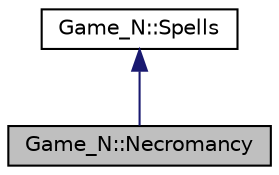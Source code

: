 digraph "Game_N::Necromancy"
{
 // LATEX_PDF_SIZE
  edge [fontname="Helvetica",fontsize="10",labelfontname="Helvetica",labelfontsize="10"];
  node [fontname="Helvetica",fontsize="10",shape=record];
  Node1 [label="Game_N::Necromancy",height=0.2,width=0.4,color="black", fillcolor="grey75", style="filled", fontcolor="black",tooltip=" "];
  Node2 -> Node1 [dir="back",color="midnightblue",fontsize="10",style="solid",fontname="Helvetica"];
  Node2 [label="Game_N::Spells",height=0.2,width=0.4,color="black", fillcolor="white", style="filled",URL="$classGame__N_1_1Spells.html",tooltip=" "];
}
